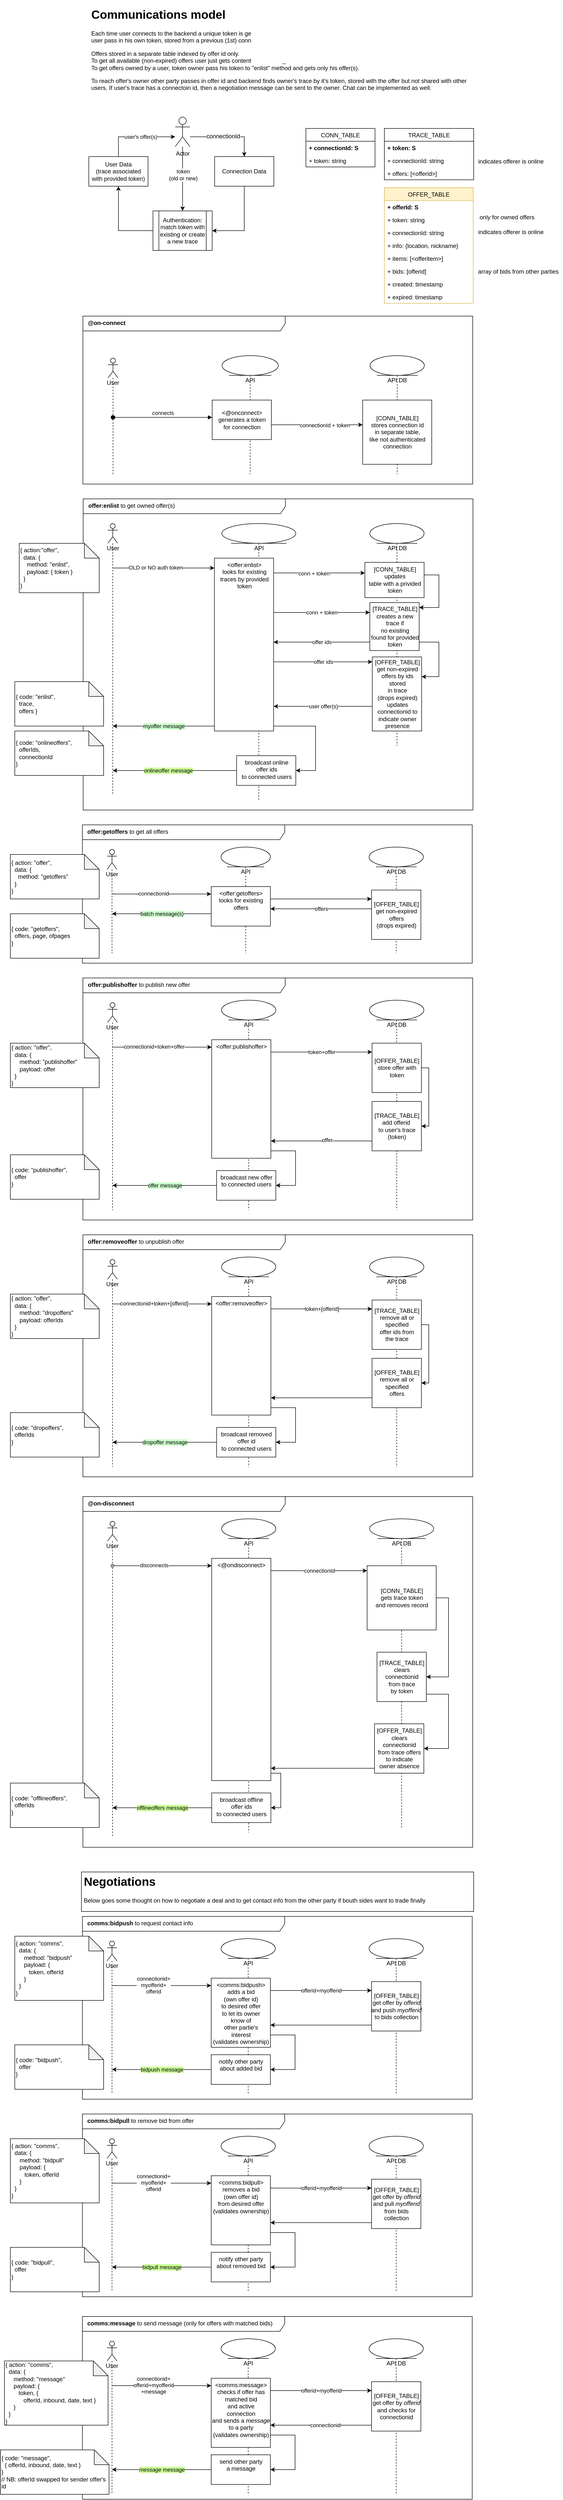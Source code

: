 <mxfile version="14.9.6" type="device"><diagram id="4MPC-70Ac1xWpYq3L0gV" name="Comms"><mxGraphModel dx="1933" dy="892" grid="1" gridSize="10" guides="1" tooltips="1" connect="1" arrows="1" fold="1" page="1" pageScale="1" pageWidth="827" pageHeight="1169" math="0" shadow="0"><root><mxCell id="fXBi3EkeCqByKa08R1XL-0"/><mxCell id="fXBi3EkeCqByKa08R1XL-1" parent="fXBi3EkeCqByKa08R1XL-0"/><mxCell id="qowdmNbrII0ZZ0yE9_Mi-63" value="&lt;div&gt;&lt;b&gt;@on-connect&lt;/b&gt;&lt;span&gt;&amp;nbsp;&lt;/span&gt;&lt;/div&gt;" style="shape=umlFrame;whiteSpace=wrap;html=1;verticalAlign=top;width=410;height=30;align=left;spacingLeft=8;" parent="fXBi3EkeCqByKa08R1XL-1" vertex="1"><mxGeometry x="18" y="640" width="790" height="340" as="geometry"/></mxCell><mxCell id="8upA7-bUKmXSz76la_48-24" value="&lt;div style=&quot;&quot;&gt;&lt;b&gt;offer:enlist&lt;/b&gt;&lt;span&gt; to get owned offer(s)&lt;/span&gt;&lt;/div&gt;" style="shape=umlFrame;whiteSpace=wrap;html=1;verticalAlign=top;width=410;height=30;align=left;spacingLeft=8;" parent="fXBi3EkeCqByKa08R1XL-1" vertex="1"><mxGeometry x="18.5" y="1010" width="790" height="630" as="geometry"/></mxCell><mxCell id="DUZ4BzsDFk3h0vNr3s05-0" value="&lt;h1&gt;Communications model&lt;/h1&gt;&lt;h1&gt;&lt;p style=&quot;font-size: 12px ; font-weight: 400&quot;&gt;Each time user connects to the backend a unique token is generated. User must &quot;enlist&quot; to get back his current connection id and a token. If a user pass in his own token, stored from a previous (1st) connection, the enlist process picks user's existing trace and returns back his offer(s).&lt;/p&gt;&lt;p style=&quot;font-size: 12px ; font-weight: 400&quot;&gt;Offers stored in a separate table indexed by offer id only.&lt;br&gt;To get all available (non-expired) offers user just gets contents of OFFER_TABLE.&lt;br&gt;To get offers owned by a user, token owner pass his token to &quot;enlist&quot; method and gets only his offer(s).&lt;/p&gt;&lt;p style=&quot;font-size: 12px ; font-weight: 400&quot;&gt;To reach offer's owner other party passes in offer id and backend finds owner's trace by it's token, stored with the offer but not shared with other users. If user's trace has a connectoin id, then a negotiation message can be sent to the owner. Chat can be implemented as well.&amp;nbsp;&lt;/p&gt;&lt;/h1&gt;" style="text;html=1;strokeColor=none;fillColor=none;spacing=5;spacingTop=-20;whiteSpace=wrap;overflow=hidden;rounded=0;" parent="fXBi3EkeCqByKa08R1XL-1" vertex="1"><mxGeometry x="30" y="10" width="770" height="180" as="geometry"/></mxCell><mxCell id="DUZ4BzsDFk3h0vNr3s05-8" style="edgeStyle=orthogonalEdgeStyle;rounded=0;orthogonalLoop=1;jettySize=auto;html=1;" parent="fXBi3EkeCqByKa08R1XL-1" source="DUZ4BzsDFk3h0vNr3s05-1" target="DUZ4BzsDFk3h0vNr3s05-3" edge="1"><mxGeometry relative="1" as="geometry"><Array as="points"><mxPoint x="90" y="277"/></Array></mxGeometry></mxCell><mxCell id="8upA7-bUKmXSz76la_48-25" value="user's offer(s)" style="edgeLabel;html=1;align=center;verticalAlign=middle;resizable=0;points=[];" parent="DUZ4BzsDFk3h0vNr3s05-8" vertex="1" connectable="0"><mxGeometry x="0.099" relative="1" as="geometry"><mxPoint as="offset"/></mxGeometry></mxCell><mxCell id="DUZ4BzsDFk3h0vNr3s05-1" value="User Data&lt;br&gt;(trace associated&lt;br&gt;with provided token)" style="rounded=0;whiteSpace=wrap;html=1;" parent="fXBi3EkeCqByKa08R1XL-1" vertex="1"><mxGeometry x="30" y="317" width="120" height="60" as="geometry"/></mxCell><mxCell id="DUZ4BzsDFk3h0vNr3s05-6" style="edgeStyle=orthogonalEdgeStyle;rounded=0;orthogonalLoop=1;jettySize=auto;html=1;" parent="fXBi3EkeCqByKa08R1XL-1" source="DUZ4BzsDFk3h0vNr3s05-2" target="DUZ4BzsDFk3h0vNr3s05-5" edge="1"><mxGeometry relative="1" as="geometry"><Array as="points"><mxPoint x="345" y="467"/></Array></mxGeometry></mxCell><mxCell id="DUZ4BzsDFk3h0vNr3s05-2" value="Connection Data" style="rounded=0;whiteSpace=wrap;html=1;" parent="fXBi3EkeCqByKa08R1XL-1" vertex="1"><mxGeometry x="285" y="317" width="120" height="60" as="geometry"/></mxCell><mxCell id="DUZ4BzsDFk3h0vNr3s05-4" style="edgeStyle=orthogonalEdgeStyle;rounded=0;orthogonalLoop=1;jettySize=auto;html=1;" parent="fXBi3EkeCqByKa08R1XL-1" source="DUZ4BzsDFk3h0vNr3s05-3" target="DUZ4BzsDFk3h0vNr3s05-2" edge="1"><mxGeometry relative="1" as="geometry"><Array as="points"><mxPoint x="345" y="277"/></Array></mxGeometry></mxCell><mxCell id="DUZ4BzsDFk3h0vNr3s05-10" value="&lt;span style=&quot;font-size: 12px ; background-color: rgb(248 , 249 , 250)&quot;&gt;connectionId&lt;/span&gt;" style="edgeLabel;html=1;align=center;verticalAlign=middle;resizable=0;points=[];" parent="DUZ4BzsDFk3h0vNr3s05-4" vertex="1" connectable="0"><mxGeometry x="-0.107" y="1" relative="1" as="geometry"><mxPoint as="offset"/></mxGeometry></mxCell><mxCell id="DUZ4BzsDFk3h0vNr3s05-7" style="edgeStyle=orthogonalEdgeStyle;rounded=0;orthogonalLoop=1;jettySize=auto;html=1;" parent="fXBi3EkeCqByKa08R1XL-1" source="DUZ4BzsDFk3h0vNr3s05-3" target="DUZ4BzsDFk3h0vNr3s05-5" edge="1"><mxGeometry relative="1" as="geometry"/></mxCell><mxCell id="DUZ4BzsDFk3h0vNr3s05-29" value="token&lt;br&gt;(old or new)" style="edgeLabel;html=1;align=center;verticalAlign=middle;resizable=0;points=[];" parent="DUZ4BzsDFk3h0vNr3s05-7" vertex="1" connectable="0"><mxGeometry x="-0.123" y="1" relative="1" as="geometry"><mxPoint as="offset"/></mxGeometry></mxCell><mxCell id="DUZ4BzsDFk3h0vNr3s05-3" value="Actor" style="shape=umlActor;verticalLabelPosition=bottom;verticalAlign=top;html=1;outlineConnect=0;" parent="fXBi3EkeCqByKa08R1XL-1" vertex="1"><mxGeometry x="205" y="237" width="30" height="60" as="geometry"/></mxCell><mxCell id="DUZ4BzsDFk3h0vNr3s05-9" style="edgeStyle=orthogonalEdgeStyle;rounded=0;orthogonalLoop=1;jettySize=auto;html=1;" parent="fXBi3EkeCqByKa08R1XL-1" source="DUZ4BzsDFk3h0vNr3s05-5" target="DUZ4BzsDFk3h0vNr3s05-1" edge="1"><mxGeometry relative="1" as="geometry"/></mxCell><mxCell id="DUZ4BzsDFk3h0vNr3s05-5" value="Authentication:&lt;br&gt;match token with existing or create a new trace" style="shape=process;whiteSpace=wrap;html=1;backgroundOutline=1;" parent="fXBi3EkeCqByKa08R1XL-1" vertex="1"><mxGeometry x="160" y="427" width="120" height="80" as="geometry"/></mxCell><mxCell id="DUZ4BzsDFk3h0vNr3s05-22" style="edgeStyle=orthogonalEdgeStyle;rounded=0;orthogonalLoop=1;jettySize=auto;html=1;" parent="fXBi3EkeCqByKa08R1XL-1" source="DUZ4BzsDFk3h0vNr3s05-13" target="DUZ4BzsDFk3h0vNr3s05-21" edge="1"><mxGeometry relative="1" as="geometry"><Array as="points"><mxPoint x="229.5" y="1150"/><mxPoint x="229.5" y="1150"/></Array><mxPoint x="78.2" y="1232.5" as="sourcePoint"/></mxGeometry></mxCell><mxCell id="DUZ4BzsDFk3h0vNr3s05-23" value="OLD or NO auth token" style="edgeLabel;html=1;align=center;verticalAlign=middle;resizable=0;points=[];" parent="DUZ4BzsDFk3h0vNr3s05-22" vertex="1" connectable="0"><mxGeometry x="-0.165" y="1" relative="1" as="geometry"><mxPoint as="offset"/></mxGeometry></mxCell><mxCell id="DUZ4BzsDFk3h0vNr3s05-13" value="User" style="shape=umlLifeline;participant=umlActor;perimeter=lifelinePerimeter;whiteSpace=wrap;html=1;container=1;collapsible=0;recursiveResize=0;verticalAlign=top;spacingTop=36;outlineConnect=0;" parent="fXBi3EkeCqByKa08R1XL-1" vertex="1"><mxGeometry x="68.5" y="1060" width="20" height="550" as="geometry"/></mxCell><mxCell id="DUZ4BzsDFk3h0vNr3s05-14" value="API" style="shape=umlLifeline;participant=umlEntity;perimeter=lifelinePerimeter;whiteSpace=wrap;html=1;container=1;collapsible=0;recursiveResize=0;verticalAlign=top;spacingTop=36;outlineConnect=0;" parent="fXBi3EkeCqByKa08R1XL-1" vertex="1"><mxGeometry x="299.5" y="1060" width="150" height="560" as="geometry"/></mxCell><mxCell id="qowdmNbrII0ZZ0yE9_Mi-78" style="edgeStyle=orthogonalEdgeStyle;rounded=0;orthogonalLoop=1;jettySize=auto;html=1;startArrow=none;startFill=0;" parent="DUZ4BzsDFk3h0vNr3s05-14" source="DUZ4BzsDFk3h0vNr3s05-21" target="qowdmNbrII0ZZ0yE9_Mi-76" edge="1"><mxGeometry relative="1" as="geometry"><Array as="points"><mxPoint x="190" y="410"/><mxPoint x="190" y="500"/></Array></mxGeometry></mxCell><mxCell id="DUZ4BzsDFk3h0vNr3s05-21" value="&amp;lt;offer:enlist&amp;gt;&lt;br&gt;looks for existing&lt;br&gt;traces by provided&lt;br&gt;token" style="html=1;points=[];perimeter=orthogonalPerimeter;verticalAlign=top;" parent="DUZ4BzsDFk3h0vNr3s05-14" vertex="1"><mxGeometry x="-15" y="70" width="120" height="350" as="geometry"/></mxCell><mxCell id="qowdmNbrII0ZZ0yE9_Mi-76" value="broadcast online&lt;br&gt;offer ids&lt;br&gt;to connected users" style="html=1;points=[];perimeter=orthogonalPerimeter;verticalAlign=top;" parent="DUZ4BzsDFk3h0vNr3s05-14" vertex="1"><mxGeometry x="30" y="470" width="120" height="60" as="geometry"/></mxCell><mxCell id="DUZ4BzsDFk3h0vNr3s05-25" style="edgeStyle=orthogonalEdgeStyle;rounded=0;orthogonalLoop=1;jettySize=auto;html=1;" parent="fXBi3EkeCqByKa08R1XL-1" source="DUZ4BzsDFk3h0vNr3s05-21" target="DUZ4BzsDFk3h0vNr3s05-26" edge="1"><mxGeometry relative="1" as="geometry"><mxPoint x="559.5" y="1250" as="targetPoint"/><Array as="points"><mxPoint x="549.5" y="1160"/><mxPoint x="549.5" y="1160"/></Array></mxGeometry></mxCell><mxCell id="8upA7-bUKmXSz76la_48-17" value="conn + token" style="edgeLabel;html=1;align=center;verticalAlign=middle;resizable=0;points=[];" parent="DUZ4BzsDFk3h0vNr3s05-25" vertex="1" connectable="0"><mxGeometry x="-0.126" y="-1" relative="1" as="geometry"><mxPoint as="offset"/></mxGeometry></mxCell><mxCell id="DUZ4BzsDFk3h0vNr3s05-31" value="myoffer message" style="edgeStyle=orthogonalEdgeStyle;rounded=0;orthogonalLoop=1;jettySize=auto;html=1;labelBackgroundColor=#CCFFCC;" parent="fXBi3EkeCqByKa08R1XL-1" source="DUZ4BzsDFk3h0vNr3s05-21" target="DUZ4BzsDFk3h0vNr3s05-13" edge="1"><mxGeometry relative="1" as="geometry"><Array as="points"><mxPoint x="179.5" y="1470"/><mxPoint x="179.5" y="1470"/></Array><mxPoint x="259.5" y="1485" as="sourcePoint"/><mxPoint x="78.2" y="1485.04" as="targetPoint"/></mxGeometry></mxCell><mxCell id="8upA7-bUKmXSz76la_48-0" value="CONN_TABLE" style="swimlane;fontStyle=0;childLayout=stackLayout;horizontal=1;startSize=26;fillColor=none;horizontalStack=0;resizeParent=1;resizeParentMax=0;resizeLast=0;collapsible=1;marginBottom=0;" parent="fXBi3EkeCqByKa08R1XL-1" vertex="1"><mxGeometry x="470" y="260" width="140" height="78" as="geometry"/></mxCell><mxCell id="8upA7-bUKmXSz76la_48-1" value="+ connectionId: S" style="text;strokeColor=none;fillColor=none;align=left;verticalAlign=top;spacingLeft=4;spacingRight=4;overflow=hidden;rotatable=0;points=[[0,0.5],[1,0.5]];portConstraint=eastwest;fontStyle=1" parent="8upA7-bUKmXSz76la_48-0" vertex="1"><mxGeometry y="26" width="140" height="26" as="geometry"/></mxCell><mxCell id="8upA7-bUKmXSz76la_48-2" value="+ token: string" style="text;strokeColor=none;fillColor=none;align=left;verticalAlign=top;spacingLeft=4;spacingRight=4;overflow=hidden;rotatable=0;points=[[0,0.5],[1,0.5]];portConstraint=eastwest;" parent="8upA7-bUKmXSz76la_48-0" vertex="1"><mxGeometry y="52" width="140" height="26" as="geometry"/></mxCell><mxCell id="8upA7-bUKmXSz76la_48-5" value="TRACE_TABLE" style="swimlane;fontStyle=0;childLayout=stackLayout;horizontal=1;startSize=26;fillColor=none;horizontalStack=0;resizeParent=1;resizeParentMax=0;resizeLast=0;collapsible=1;marginBottom=0;" parent="fXBi3EkeCqByKa08R1XL-1" vertex="1"><mxGeometry x="629" y="260" width="181" height="104" as="geometry"/></mxCell><mxCell id="8upA7-bUKmXSz76la_48-6" value="+ token: S" style="text;strokeColor=none;fillColor=none;align=left;verticalAlign=top;spacingLeft=4;spacingRight=4;overflow=hidden;rotatable=0;points=[[0,0.5],[1,0.5]];portConstraint=eastwest;fontStyle=1" parent="8upA7-bUKmXSz76la_48-5" vertex="1"><mxGeometry y="26" width="181" height="26" as="geometry"/></mxCell><mxCell id="8upA7-bUKmXSz76la_48-7" value="+ connectionId: string" style="text;strokeColor=none;fillColor=none;align=left;verticalAlign=top;spacingLeft=4;spacingRight=4;overflow=hidden;rotatable=0;points=[[0,0.5],[1,0.5]];portConstraint=eastwest;" parent="8upA7-bUKmXSz76la_48-5" vertex="1"><mxGeometry y="52" width="181" height="26" as="geometry"/></mxCell><mxCell id="8upA7-bUKmXSz76la_48-13" value="+ offers: [&lt;offerid&gt;]" style="text;strokeColor=none;fillColor=none;align=left;verticalAlign=top;spacingLeft=4;spacingRight=4;overflow=hidden;rotatable=0;points=[[0,0.5],[1,0.5]];portConstraint=eastwest;fontStyle=0" parent="8upA7-bUKmXSz76la_48-5" vertex="1"><mxGeometry y="78" width="181" height="26" as="geometry"/></mxCell><mxCell id="8upA7-bUKmXSz76la_48-9" value="OFFER_TABLE" style="swimlane;fontStyle=0;childLayout=stackLayout;horizontal=1;startSize=26;fillColor=#fff2cc;horizontalStack=0;resizeParent=1;resizeParentMax=0;resizeLast=0;collapsible=1;marginBottom=0;strokeColor=#d6b656;" parent="fXBi3EkeCqByKa08R1XL-1" vertex="1"><mxGeometry x="629" y="380" width="180" height="234" as="geometry"/></mxCell><mxCell id="8upA7-bUKmXSz76la_48-10" value="+ offerId: S" style="text;strokeColor=none;fillColor=none;align=left;verticalAlign=top;spacingLeft=4;spacingRight=4;overflow=hidden;rotatable=0;points=[[0,0.5],[1,0.5]];portConstraint=eastwest;fontStyle=1" parent="8upA7-bUKmXSz76la_48-9" vertex="1"><mxGeometry y="26" width="180" height="26" as="geometry"/></mxCell><mxCell id="8upA7-bUKmXSz76la_48-11" value="+ token: string" style="text;strokeColor=none;fillColor=none;align=left;verticalAlign=top;spacingLeft=4;spacingRight=4;overflow=hidden;rotatable=0;points=[[0,0.5],[1,0.5]];portConstraint=eastwest;" parent="8upA7-bUKmXSz76la_48-9" vertex="1"><mxGeometry y="52" width="180" height="26" as="geometry"/></mxCell><mxCell id="qowdmNbrII0ZZ0yE9_Mi-68" value="+ connectionId: string" style="text;strokeColor=none;fillColor=none;align=left;verticalAlign=top;spacingLeft=4;spacingRight=4;overflow=hidden;rotatable=0;points=[[0,0.5],[1,0.5]];portConstraint=eastwest;" parent="8upA7-bUKmXSz76la_48-9" vertex="1"><mxGeometry y="78" width="180" height="26" as="geometry"/></mxCell><mxCell id="8upA7-bUKmXSz76la_48-14" value="+ info: {location, nickname}" style="text;strokeColor=none;fillColor=none;align=left;verticalAlign=top;spacingLeft=4;spacingRight=4;overflow=hidden;rotatable=0;points=[[0,0.5],[1,0.5]];portConstraint=eastwest;" parent="8upA7-bUKmXSz76la_48-9" vertex="1"><mxGeometry y="104" width="180" height="26" as="geometry"/></mxCell><mxCell id="8upA7-bUKmXSz76la_48-12" value="+ items: [&lt;offeritem&gt;]" style="text;strokeColor=none;fillColor=none;align=left;verticalAlign=top;spacingLeft=4;spacingRight=4;overflow=hidden;rotatable=0;points=[[0,0.5],[1,0.5]];portConstraint=eastwest;" parent="8upA7-bUKmXSz76la_48-9" vertex="1"><mxGeometry y="130" width="180" height="26" as="geometry"/></mxCell><mxCell id="n1u6C8sD2J4n8uzn6Pmf-16" value="+ bids: [offerid]" style="text;strokeColor=none;fillColor=none;align=left;verticalAlign=top;spacingLeft=4;spacingRight=4;overflow=hidden;rotatable=0;points=[[0,0.5],[1,0.5]];portConstraint=eastwest;" parent="8upA7-bUKmXSz76la_48-9" vertex="1"><mxGeometry y="156" width="180" height="26" as="geometry"/></mxCell><mxCell id="8upA7-bUKmXSz76la_48-15" value="+ created: timestamp" style="text;strokeColor=none;fillColor=none;align=left;verticalAlign=top;spacingLeft=4;spacingRight=4;overflow=hidden;rotatable=0;points=[[0,0.5],[1,0.5]];portConstraint=eastwest;" parent="8upA7-bUKmXSz76la_48-9" vertex="1"><mxGeometry y="182" width="180" height="26" as="geometry"/></mxCell><mxCell id="8upA7-bUKmXSz76la_48-16" value="+ expired: timestamp" style="text;strokeColor=none;fillColor=none;align=left;verticalAlign=top;spacingLeft=4;spacingRight=4;overflow=hidden;rotatable=0;points=[[0,0.5],[1,0.5]];portConstraint=eastwest;" parent="8upA7-bUKmXSz76la_48-9" vertex="1"><mxGeometry y="208" width="180" height="26" as="geometry"/></mxCell><mxCell id="8upA7-bUKmXSz76la_48-18" value="conn + token" style="edgeStyle=orthogonalEdgeStyle;rounded=0;orthogonalLoop=1;jettySize=auto;html=1;" parent="fXBi3EkeCqByKa08R1XL-1" source="DUZ4BzsDFk3h0vNr3s05-21" target="DUZ4BzsDFk3h0vNr3s05-27" edge="1"><mxGeometry relative="1" as="geometry"><Array as="points"><mxPoint x="549.5" y="1240"/><mxPoint x="549.5" y="1240"/></Array></mxGeometry></mxCell><mxCell id="8upA7-bUKmXSz76la_48-21" value="user offer(s)" style="edgeStyle=orthogonalEdgeStyle;rounded=0;orthogonalLoop=1;jettySize=auto;html=1;" parent="fXBi3EkeCqByKa08R1XL-1" source="8upA7-bUKmXSz76la_48-19" target="DUZ4BzsDFk3h0vNr3s05-21" edge="1"><mxGeometry relative="1" as="geometry"><Array as="points"><mxPoint x="539.5" y="1430"/><mxPoint x="539.5" y="1430"/></Array></mxGeometry></mxCell><mxCell id="8upA7-bUKmXSz76la_48-22" value="offer ids" style="edgeStyle=orthogonalEdgeStyle;rounded=0;orthogonalLoop=1;jettySize=auto;html=1;" parent="fXBi3EkeCqByKa08R1XL-1" source="DUZ4BzsDFk3h0vNr3s05-27" target="DUZ4BzsDFk3h0vNr3s05-21" edge="1"><mxGeometry relative="1" as="geometry"><Array as="points"><mxPoint x="559.5" y="1300"/><mxPoint x="559.5" y="1300"/></Array></mxGeometry></mxCell><mxCell id="8upA7-bUKmXSz76la_48-23" value="offer ids" style="edgeStyle=orthogonalEdgeStyle;rounded=0;orthogonalLoop=1;jettySize=auto;html=1;" parent="fXBi3EkeCqByKa08R1XL-1" source="DUZ4BzsDFk3h0vNr3s05-21" target="8upA7-bUKmXSz76la_48-19" edge="1"><mxGeometry relative="1" as="geometry"><Array as="points"><mxPoint x="559.5" y="1340"/><mxPoint x="559.5" y="1340"/></Array></mxGeometry></mxCell><mxCell id="8upA7-bUKmXSz76la_48-27" value="&lt;div&gt;&lt;b&gt;offer:getoffers&lt;/b&gt;&lt;span&gt; to get all offers&lt;/span&gt;&lt;/div&gt;" style="shape=umlFrame;whiteSpace=wrap;html=1;verticalAlign=top;width=410;height=30;align=left;spacingLeft=8;" parent="fXBi3EkeCqByKa08R1XL-1" vertex="1"><mxGeometry x="17" y="1670" width="790" height="280" as="geometry"/></mxCell><mxCell id="8upA7-bUKmXSz76la_48-28" style="edgeStyle=orthogonalEdgeStyle;rounded=0;orthogonalLoop=1;jettySize=auto;html=1;" parent="fXBi3EkeCqByKa08R1XL-1" source="8upA7-bUKmXSz76la_48-30" target="8upA7-bUKmXSz76la_48-33" edge="1"><mxGeometry relative="1" as="geometry"><Array as="points"><mxPoint x="208" y="1810"/><mxPoint x="208" y="1810"/></Array></mxGeometry></mxCell><mxCell id="8upA7-bUKmXSz76la_48-29" value="connectionid" style="edgeLabel;html=1;align=center;verticalAlign=middle;resizable=0;points=[];" parent="8upA7-bUKmXSz76la_48-28" vertex="1" connectable="0"><mxGeometry x="-0.165" y="1" relative="1" as="geometry"><mxPoint as="offset"/></mxGeometry></mxCell><mxCell id="8upA7-bUKmXSz76la_48-30" value="User" style="shape=umlLifeline;participant=umlActor;perimeter=lifelinePerimeter;whiteSpace=wrap;html=1;container=1;collapsible=0;recursiveResize=0;verticalAlign=top;spacingTop=36;outlineConnect=0;" parent="fXBi3EkeCqByKa08R1XL-1" vertex="1"><mxGeometry x="67" y="1720" width="20" height="210" as="geometry"/></mxCell><mxCell id="8upA7-bUKmXSz76la_48-31" value="API" style="shape=umlLifeline;participant=umlEntity;perimeter=lifelinePerimeter;whiteSpace=wrap;html=1;container=1;collapsible=0;recursiveResize=0;verticalAlign=top;spacingTop=36;outlineConnect=0;" parent="fXBi3EkeCqByKa08R1XL-1" vertex="1"><mxGeometry x="298" y="1715" width="100" height="215" as="geometry"/></mxCell><mxCell id="8upA7-bUKmXSz76la_48-33" value="&amp;lt;offer:getoffers&amp;gt;&lt;br&gt;looks for existing&lt;br&gt;offers" style="html=1;points=[];perimeter=orthogonalPerimeter;verticalAlign=top;" parent="8upA7-bUKmXSz76la_48-31" vertex="1"><mxGeometry x="-20" y="80" width="120" height="80" as="geometry"/></mxCell><mxCell id="8upA7-bUKmXSz76la_48-35" value="API DB" style="shape=umlLifeline;participant=umlEntity;perimeter=lifelinePerimeter;whiteSpace=wrap;html=1;container=1;collapsible=0;recursiveResize=0;verticalAlign=top;spacingTop=36;outlineConnect=0;" parent="fXBi3EkeCqByKa08R1XL-1" vertex="1"><mxGeometry x="598" y="1715" width="110" height="215" as="geometry"/></mxCell><mxCell id="8upA7-bUKmXSz76la_48-44" value="batch message(s)" style="edgeStyle=orthogonalEdgeStyle;rounded=0;orthogonalLoop=1;jettySize=auto;html=1;labelBackgroundColor=#CCFFCC;" parent="fXBi3EkeCqByKa08R1XL-1" source="8upA7-bUKmXSz76la_48-33" target="8upA7-bUKmXSz76la_48-30" edge="1"><mxGeometry relative="1" as="geometry"><Array as="points"><mxPoint x="188" y="1850"/><mxPoint x="188" y="1850"/></Array></mxGeometry></mxCell><mxCell id="8upA7-bUKmXSz76la_48-46" value="offers" style="edgeStyle=orthogonalEdgeStyle;rounded=0;orthogonalLoop=1;jettySize=auto;html=1;" parent="fXBi3EkeCqByKa08R1XL-1" source="8upA7-bUKmXSz76la_48-47" target="8upA7-bUKmXSz76la_48-33" edge="1"><mxGeometry relative="1" as="geometry"><Array as="points"><mxPoint x="538" y="1840"/><mxPoint x="538" y="1840"/></Array></mxGeometry></mxCell><mxCell id="8upA7-bUKmXSz76la_48-47" value="[OFFER_TABLE]&lt;br&gt;get non-expired&lt;br&gt;offers&lt;br&gt;(drops expired)" style="html=1;points=[];perimeter=orthogonalPerimeter;" parent="fXBi3EkeCqByKa08R1XL-1" vertex="1"><mxGeometry x="603" y="1802" width="100" height="100" as="geometry"/></mxCell><mxCell id="8upA7-bUKmXSz76la_48-50" value="" style="edgeStyle=orthogonalEdgeStyle;rounded=0;orthogonalLoop=1;jettySize=auto;html=1;" parent="fXBi3EkeCqByKa08R1XL-1" source="8upA7-bUKmXSz76la_48-33" target="8upA7-bUKmXSz76la_48-47" edge="1"><mxGeometry relative="1" as="geometry"><Array as="points"><mxPoint x="528" y="1820"/><mxPoint x="528" y="1820"/></Array></mxGeometry></mxCell><mxCell id="qowdmNbrII0ZZ0yE9_Mi-0" value="&lt;div&gt;&lt;b&gt;offer:publishoffer&lt;/b&gt;&lt;span&gt;&amp;nbsp;to publish new offer&lt;/span&gt;&lt;/div&gt;" style="shape=umlFrame;whiteSpace=wrap;html=1;verticalAlign=top;width=410;height=30;align=left;spacingLeft=8;" parent="fXBi3EkeCqByKa08R1XL-1" vertex="1"><mxGeometry x="18" y="1980" width="790" height="490" as="geometry"/></mxCell><mxCell id="qowdmNbrII0ZZ0yE9_Mi-1" style="edgeStyle=orthogonalEdgeStyle;rounded=0;orthogonalLoop=1;jettySize=auto;html=1;" parent="fXBi3EkeCqByKa08R1XL-1" source="qowdmNbrII0ZZ0yE9_Mi-3" target="qowdmNbrII0ZZ0yE9_Mi-5" edge="1"><mxGeometry relative="1" as="geometry"><Array as="points"><mxPoint x="209" y="2120"/><mxPoint x="209" y="2120"/></Array></mxGeometry></mxCell><mxCell id="qowdmNbrII0ZZ0yE9_Mi-2" value="connectionid+token+offer" style="edgeLabel;html=1;align=center;verticalAlign=middle;resizable=0;points=[];" parent="qowdmNbrII0ZZ0yE9_Mi-1" vertex="1" connectable="0"><mxGeometry x="-0.165" y="1" relative="1" as="geometry"><mxPoint as="offset"/></mxGeometry></mxCell><mxCell id="qowdmNbrII0ZZ0yE9_Mi-3" value="User" style="shape=umlLifeline;participant=umlActor;perimeter=lifelinePerimeter;whiteSpace=wrap;html=1;container=1;collapsible=0;recursiveResize=0;verticalAlign=top;spacingTop=36;outlineConnect=0;" parent="fXBi3EkeCqByKa08R1XL-1" vertex="1"><mxGeometry x="68" y="2030" width="20" height="420" as="geometry"/></mxCell><mxCell id="qowdmNbrII0ZZ0yE9_Mi-4" value="API" style="shape=umlLifeline;participant=umlEntity;perimeter=lifelinePerimeter;whiteSpace=wrap;html=1;container=1;collapsible=0;recursiveResize=0;verticalAlign=top;spacingTop=36;outlineConnect=0;" parent="fXBi3EkeCqByKa08R1XL-1" vertex="1"><mxGeometry x="299" y="2025" width="110" height="425" as="geometry"/></mxCell><mxCell id="qowdmNbrII0ZZ0yE9_Mi-16" style="edgeStyle=orthogonalEdgeStyle;rounded=0;orthogonalLoop=1;jettySize=auto;html=1;" parent="qowdmNbrII0ZZ0yE9_Mi-4" source="qowdmNbrII0ZZ0yE9_Mi-5" target="qowdmNbrII0ZZ0yE9_Mi-15" edge="1"><mxGeometry relative="1" as="geometry"><Array as="points"><mxPoint x="150" y="305"/><mxPoint x="150" y="375"/></Array></mxGeometry></mxCell><mxCell id="qowdmNbrII0ZZ0yE9_Mi-5" value="&amp;lt;offer:publishoffer&amp;gt;&lt;br&gt;" style="html=1;points=[];perimeter=orthogonalPerimeter;verticalAlign=top;" parent="qowdmNbrII0ZZ0yE9_Mi-4" vertex="1"><mxGeometry x="-20" y="80" width="120" height="240" as="geometry"/></mxCell><mxCell id="qowdmNbrII0ZZ0yE9_Mi-15" value="broadcast new offer&lt;br&gt;to connected users" style="html=1;points=[];perimeter=orthogonalPerimeter;verticalAlign=top;" parent="qowdmNbrII0ZZ0yE9_Mi-4" vertex="1"><mxGeometry x="-10" y="345" width="120" height="60" as="geometry"/></mxCell><mxCell id="qowdmNbrII0ZZ0yE9_Mi-6" value="API DB" style="shape=umlLifeline;participant=umlEntity;perimeter=lifelinePerimeter;whiteSpace=wrap;html=1;container=1;collapsible=0;recursiveResize=0;verticalAlign=top;spacingTop=36;outlineConnect=0;" parent="fXBi3EkeCqByKa08R1XL-1" vertex="1"><mxGeometry x="599" y="2025" width="110" height="425" as="geometry"/></mxCell><mxCell id="qowdmNbrII0ZZ0yE9_Mi-11" value="[TRACE_TABLE]&lt;br&gt;add offerid&amp;nbsp;&lt;br&gt;to user's trace&lt;br&gt;(token)" style="html=1;points=[];perimeter=orthogonalPerimeter;" parent="qowdmNbrII0ZZ0yE9_Mi-6" vertex="1"><mxGeometry x="5" y="205" width="100" height="100" as="geometry"/></mxCell><mxCell id="qowdmNbrII0ZZ0yE9_Mi-12" style="edgeStyle=orthogonalEdgeStyle;rounded=0;orthogonalLoop=1;jettySize=auto;html=1;" parent="fXBi3EkeCqByKa08R1XL-1" source="qowdmNbrII0ZZ0yE9_Mi-9" target="qowdmNbrII0ZZ0yE9_Mi-11" edge="1"><mxGeometry relative="1" as="geometry"><Array as="points"><mxPoint x="719" y="2162"/><mxPoint x="719" y="2280"/></Array></mxGeometry></mxCell><mxCell id="qowdmNbrII0ZZ0yE9_Mi-9" value="[OFFER_TABLE]&lt;br&gt;store offer with&lt;br&gt;token" style="html=1;points=[];perimeter=orthogonalPerimeter;" parent="fXBi3EkeCqByKa08R1XL-1" vertex="1"><mxGeometry x="604" y="2112" width="100" height="100" as="geometry"/></mxCell><mxCell id="qowdmNbrII0ZZ0yE9_Mi-10" value="token+offer" style="edgeStyle=orthogonalEdgeStyle;rounded=0;orthogonalLoop=1;jettySize=auto;html=1;" parent="fXBi3EkeCqByKa08R1XL-1" source="qowdmNbrII0ZZ0yE9_Mi-5" target="qowdmNbrII0ZZ0yE9_Mi-9" edge="1"><mxGeometry relative="1" as="geometry"><Array as="points"><mxPoint x="529" y="2130"/><mxPoint x="529" y="2130"/></Array></mxGeometry></mxCell><mxCell id="qowdmNbrII0ZZ0yE9_Mi-13" style="edgeStyle=orthogonalEdgeStyle;rounded=0;orthogonalLoop=1;jettySize=auto;html=1;" parent="fXBi3EkeCqByKa08R1XL-1" source="qowdmNbrII0ZZ0yE9_Mi-11" target="qowdmNbrII0ZZ0yE9_Mi-5" edge="1"><mxGeometry relative="1" as="geometry"><Array as="points"><mxPoint x="559" y="2310"/><mxPoint x="559" y="2310"/></Array></mxGeometry></mxCell><mxCell id="qowdmNbrII0ZZ0yE9_Mi-14" value="offer" style="edgeLabel;html=1;align=center;verticalAlign=middle;resizable=0;points=[];" parent="qowdmNbrII0ZZ0yE9_Mi-13" vertex="1" connectable="0"><mxGeometry x="-0.112" y="-2" relative="1" as="geometry"><mxPoint as="offset"/></mxGeometry></mxCell><mxCell id="qowdmNbrII0ZZ0yE9_Mi-17" value="offer message" style="edgeStyle=orthogonalEdgeStyle;rounded=0;orthogonalLoop=1;jettySize=auto;html=1;labelBackgroundColor=#CCFFCC;" parent="fXBi3EkeCqByKa08R1XL-1" source="qowdmNbrII0ZZ0yE9_Mi-15" target="qowdmNbrII0ZZ0yE9_Mi-3" edge="1"><mxGeometry relative="1" as="geometry"><Array as="points"><mxPoint x="129" y="2400"/><mxPoint x="129" y="2400"/></Array></mxGeometry></mxCell><mxCell id="qowdmNbrII0ZZ0yE9_Mi-18" value="&lt;div&gt;&lt;b&gt;offer:&lt;/b&gt;&lt;span&gt;&lt;b&gt;removeoffer&lt;/b&gt;&amp;nbsp;to unpublish offer&lt;/span&gt;&lt;/div&gt;" style="shape=umlFrame;whiteSpace=wrap;html=1;verticalAlign=top;width=410;height=30;align=left;spacingLeft=8;" parent="fXBi3EkeCqByKa08R1XL-1" vertex="1"><mxGeometry x="18" y="2500" width="790" height="490" as="geometry"/></mxCell><mxCell id="qowdmNbrII0ZZ0yE9_Mi-19" style="edgeStyle=orthogonalEdgeStyle;rounded=0;orthogonalLoop=1;jettySize=auto;html=1;" parent="fXBi3EkeCqByKa08R1XL-1" source="qowdmNbrII0ZZ0yE9_Mi-21" target="qowdmNbrII0ZZ0yE9_Mi-24" edge="1"><mxGeometry relative="1" as="geometry"><Array as="points"><mxPoint x="209" y="2640"/><mxPoint x="209" y="2640"/></Array></mxGeometry></mxCell><mxCell id="qowdmNbrII0ZZ0yE9_Mi-20" value="connectionid+token+[offerid]" style="edgeLabel;html=1;align=center;verticalAlign=middle;resizable=0;points=[];" parent="qowdmNbrII0ZZ0yE9_Mi-19" vertex="1" connectable="0"><mxGeometry x="-0.165" y="1" relative="1" as="geometry"><mxPoint as="offset"/></mxGeometry></mxCell><mxCell id="qowdmNbrII0ZZ0yE9_Mi-21" value="User" style="shape=umlLifeline;participant=umlActor;perimeter=lifelinePerimeter;whiteSpace=wrap;html=1;container=1;collapsible=0;recursiveResize=0;verticalAlign=top;spacingTop=36;outlineConnect=0;" parent="fXBi3EkeCqByKa08R1XL-1" vertex="1"><mxGeometry x="68" y="2550" width="20" height="420" as="geometry"/></mxCell><mxCell id="qowdmNbrII0ZZ0yE9_Mi-22" value="API" style="shape=umlLifeline;participant=umlEntity;perimeter=lifelinePerimeter;whiteSpace=wrap;html=1;container=1;collapsible=0;recursiveResize=0;verticalAlign=top;spacingTop=36;outlineConnect=0;" parent="fXBi3EkeCqByKa08R1XL-1" vertex="1"><mxGeometry x="299" y="2545" width="110" height="425" as="geometry"/></mxCell><mxCell id="qowdmNbrII0ZZ0yE9_Mi-23" style="edgeStyle=orthogonalEdgeStyle;rounded=0;orthogonalLoop=1;jettySize=auto;html=1;" parent="qowdmNbrII0ZZ0yE9_Mi-22" source="qowdmNbrII0ZZ0yE9_Mi-24" target="qowdmNbrII0ZZ0yE9_Mi-25" edge="1"><mxGeometry relative="1" as="geometry"><Array as="points"><mxPoint x="150" y="305"/><mxPoint x="150" y="375"/></Array></mxGeometry></mxCell><mxCell id="qowdmNbrII0ZZ0yE9_Mi-24" value="&amp;lt;offer:removeoffer&amp;gt;" style="html=1;points=[];perimeter=orthogonalPerimeter;verticalAlign=top;" parent="qowdmNbrII0ZZ0yE9_Mi-22" vertex="1"><mxGeometry x="-20" y="80" width="120" height="240" as="geometry"/></mxCell><mxCell id="qowdmNbrII0ZZ0yE9_Mi-25" value="broadcast removed&lt;br&gt;offer id&lt;br&gt;to connected users" style="html=1;points=[];perimeter=orthogonalPerimeter;verticalAlign=top;" parent="qowdmNbrII0ZZ0yE9_Mi-22" vertex="1"><mxGeometry x="-10" y="345" width="120" height="60" as="geometry"/></mxCell><mxCell id="qowdmNbrII0ZZ0yE9_Mi-26" value="API DB" style="shape=umlLifeline;participant=umlEntity;perimeter=lifelinePerimeter;whiteSpace=wrap;html=1;container=1;collapsible=0;recursiveResize=0;verticalAlign=top;spacingTop=36;outlineConnect=0;" parent="fXBi3EkeCqByKa08R1XL-1" vertex="1"><mxGeometry x="599" y="2545" width="110" height="425" as="geometry"/></mxCell><mxCell id="qowdmNbrII0ZZ0yE9_Mi-27" value="[OFFER_TABLE]&lt;br&gt;remove all or&lt;br&gt;specified&lt;br&gt;offers" style="html=1;points=[];perimeter=orthogonalPerimeter;" parent="qowdmNbrII0ZZ0yE9_Mi-26" vertex="1"><mxGeometry x="5" y="205" width="100" height="100" as="geometry"/></mxCell><mxCell id="qowdmNbrII0ZZ0yE9_Mi-29" style="edgeStyle=orthogonalEdgeStyle;rounded=0;orthogonalLoop=1;jettySize=auto;html=1;" parent="fXBi3EkeCqByKa08R1XL-1" source="qowdmNbrII0ZZ0yE9_Mi-30" target="qowdmNbrII0ZZ0yE9_Mi-27" edge="1"><mxGeometry relative="1" as="geometry"><Array as="points"><mxPoint x="719" y="2682"/><mxPoint x="719" y="2800"/></Array></mxGeometry></mxCell><mxCell id="qowdmNbrII0ZZ0yE9_Mi-30" value="[TRACE_TABLE]&lt;br&gt;remove all or&lt;br&gt;specified&lt;br&gt;offer ids from&lt;br&gt;the trace" style="html=1;points=[];perimeter=orthogonalPerimeter;" parent="fXBi3EkeCqByKa08R1XL-1" vertex="1"><mxGeometry x="604" y="2632" width="100" height="100" as="geometry"/></mxCell><mxCell id="qowdmNbrII0ZZ0yE9_Mi-31" value="token+[offerid]" style="edgeStyle=orthogonalEdgeStyle;rounded=0;orthogonalLoop=1;jettySize=auto;html=1;" parent="fXBi3EkeCqByKa08R1XL-1" source="qowdmNbrII0ZZ0yE9_Mi-24" target="qowdmNbrII0ZZ0yE9_Mi-30" edge="1"><mxGeometry relative="1" as="geometry"><Array as="points"><mxPoint x="529" y="2650"/><mxPoint x="529" y="2650"/></Array></mxGeometry></mxCell><mxCell id="qowdmNbrII0ZZ0yE9_Mi-32" style="edgeStyle=orthogonalEdgeStyle;rounded=0;orthogonalLoop=1;jettySize=auto;html=1;" parent="fXBi3EkeCqByKa08R1XL-1" source="qowdmNbrII0ZZ0yE9_Mi-27" target="qowdmNbrII0ZZ0yE9_Mi-24" edge="1"><mxGeometry relative="1" as="geometry"><Array as="points"><mxPoint x="559" y="2830"/><mxPoint x="559" y="2830"/></Array></mxGeometry></mxCell><mxCell id="qowdmNbrII0ZZ0yE9_Mi-34" value="dropoffer message" style="edgeStyle=orthogonalEdgeStyle;rounded=0;orthogonalLoop=1;jettySize=auto;html=1;labelBackgroundColor=#CCFFCC;" parent="fXBi3EkeCqByKa08R1XL-1" source="qowdmNbrII0ZZ0yE9_Mi-25" target="qowdmNbrII0ZZ0yE9_Mi-21" edge="1"><mxGeometry relative="1" as="geometry"><Array as="points"><mxPoint x="129" y="2920"/><mxPoint x="129" y="2920"/></Array></mxGeometry></mxCell><mxCell id="qowdmNbrII0ZZ0yE9_Mi-35" value="&lt;div&gt;&lt;b&gt;@on-disconnect&lt;/b&gt;&lt;/div&gt;" style="shape=umlFrame;whiteSpace=wrap;html=1;verticalAlign=top;width=410;height=30;align=left;spacingLeft=8;" parent="fXBi3EkeCqByKa08R1XL-1" vertex="1"><mxGeometry x="18" y="3030" width="790" height="710" as="geometry"/></mxCell><mxCell id="qowdmNbrII0ZZ0yE9_Mi-36" style="edgeStyle=orthogonalEdgeStyle;rounded=0;orthogonalLoop=1;jettySize=auto;html=1;startArrow=oval;startFill=0;" parent="fXBi3EkeCqByKa08R1XL-1" source="qowdmNbrII0ZZ0yE9_Mi-38" target="qowdmNbrII0ZZ0yE9_Mi-41" edge="1"><mxGeometry relative="1" as="geometry"><Array as="points"><mxPoint x="209" y="3170"/><mxPoint x="209" y="3170"/></Array></mxGeometry></mxCell><mxCell id="qowdmNbrII0ZZ0yE9_Mi-37" value="disconnects" style="edgeLabel;html=1;align=center;verticalAlign=middle;resizable=0;points=[];" parent="qowdmNbrII0ZZ0yE9_Mi-36" vertex="1" connectable="0"><mxGeometry x="-0.165" y="1" relative="1" as="geometry"><mxPoint as="offset"/></mxGeometry></mxCell><mxCell id="qowdmNbrII0ZZ0yE9_Mi-38" value="User" style="shape=umlLifeline;participant=umlActor;perimeter=lifelinePerimeter;whiteSpace=wrap;html=1;container=1;collapsible=0;recursiveResize=0;verticalAlign=top;spacingTop=36;outlineConnect=0;" parent="fXBi3EkeCqByKa08R1XL-1" vertex="1"><mxGeometry x="68" y="3080" width="20" height="640" as="geometry"/></mxCell><mxCell id="qowdmNbrII0ZZ0yE9_Mi-39" value="API" style="shape=umlLifeline;participant=umlEntity;perimeter=lifelinePerimeter;whiteSpace=wrap;html=1;container=1;collapsible=0;recursiveResize=0;verticalAlign=top;spacingTop=36;outlineConnect=0;" parent="fXBi3EkeCqByKa08R1XL-1" vertex="1"><mxGeometry x="299" y="3075" width="110" height="635" as="geometry"/></mxCell><mxCell id="qowdmNbrII0ZZ0yE9_Mi-73" style="edgeStyle=orthogonalEdgeStyle;rounded=0;orthogonalLoop=1;jettySize=auto;html=1;startArrow=none;startFill=0;" parent="qowdmNbrII0ZZ0yE9_Mi-39" source="qowdmNbrII0ZZ0yE9_Mi-41" target="qowdmNbrII0ZZ0yE9_Mi-72" edge="1"><mxGeometry relative="1" as="geometry"><Array as="points"><mxPoint x="120" y="515"/><mxPoint x="120" y="585"/></Array></mxGeometry></mxCell><mxCell id="qowdmNbrII0ZZ0yE9_Mi-41" value="&amp;lt;@ondisconnect&amp;gt;" style="html=1;points=[];perimeter=orthogonalPerimeter;verticalAlign=top;" parent="qowdmNbrII0ZZ0yE9_Mi-39" vertex="1"><mxGeometry x="-20" y="80" width="120" height="450" as="geometry"/></mxCell><mxCell id="qowdmNbrII0ZZ0yE9_Mi-72" value="broadcast offline&lt;br&gt;offer ids&lt;br&gt;to connected users" style="html=1;points=[];perimeter=orthogonalPerimeter;verticalAlign=top;" parent="qowdmNbrII0ZZ0yE9_Mi-39" vertex="1"><mxGeometry x="-20" y="555" width="120" height="60" as="geometry"/></mxCell><mxCell id="qowdmNbrII0ZZ0yE9_Mi-43" value="API DB" style="shape=umlLifeline;participant=umlEntity;perimeter=lifelinePerimeter;whiteSpace=wrap;html=1;container=1;collapsible=0;recursiveResize=0;verticalAlign=top;spacingTop=36;outlineConnect=0;" parent="fXBi3EkeCqByKa08R1XL-1" vertex="1"><mxGeometry x="599" y="3075" width="130" height="625" as="geometry"/></mxCell><mxCell id="qowdmNbrII0ZZ0yE9_Mi-64" value="[CONN_TABLE]&lt;br&gt;gets trace token&lt;br&gt;and removes record" style="html=1;points=[];perimeter=orthogonalPerimeter;" parent="qowdmNbrII0ZZ0yE9_Mi-43" vertex="1"><mxGeometry x="-5" y="95" width="140" height="130" as="geometry"/></mxCell><mxCell id="qowdmNbrII0ZZ0yE9_Mi-69" value="[OFFER_TABLE]&lt;br&gt;clears&lt;br&gt;connectionid&lt;br&gt;from trace offers&lt;br&gt;to indicate&lt;br&gt;owner absence" style="html=1;points=[];perimeter=orthogonalPerimeter;" parent="qowdmNbrII0ZZ0yE9_Mi-43" vertex="1"><mxGeometry x="10" y="415" width="100" height="100" as="geometry"/></mxCell><mxCell id="qowdmNbrII0ZZ0yE9_Mi-70" style="edgeStyle=orthogonalEdgeStyle;rounded=0;orthogonalLoop=1;jettySize=auto;html=1;startArrow=none;startFill=0;" parent="fXBi3EkeCqByKa08R1XL-1" source="qowdmNbrII0ZZ0yE9_Mi-46" target="qowdmNbrII0ZZ0yE9_Mi-69" edge="1"><mxGeometry relative="1" as="geometry"><Array as="points"><mxPoint x="759" y="3430"/><mxPoint x="759" y="3540"/></Array></mxGeometry></mxCell><mxCell id="qowdmNbrII0ZZ0yE9_Mi-46" value="[TRACE_TABLE]&lt;br&gt;clears&lt;br&gt;connectionid&lt;br&gt;from trace&lt;br&gt;by token" style="html=1;points=[];perimeter=orthogonalPerimeter;" parent="fXBi3EkeCqByKa08R1XL-1" vertex="1"><mxGeometry x="614" y="3345" width="100" height="100" as="geometry"/></mxCell><mxCell id="qowdmNbrII0ZZ0yE9_Mi-50" value="User" style="shape=umlLifeline;participant=umlActor;perimeter=lifelinePerimeter;whiteSpace=wrap;html=1;container=1;collapsible=0;recursiveResize=0;verticalAlign=top;spacingTop=36;outlineConnect=0;" parent="fXBi3EkeCqByKa08R1XL-1" vertex="1"><mxGeometry x="69" y="725" width="20" height="235" as="geometry"/></mxCell><mxCell id="qowdmNbrII0ZZ0yE9_Mi-51" value="API" style="shape=umlLifeline;participant=umlEntity;perimeter=lifelinePerimeter;whiteSpace=wrap;html=1;container=1;collapsible=0;recursiveResize=0;verticalAlign=top;spacingTop=36;outlineConnect=0;" parent="fXBi3EkeCqByKa08R1XL-1" vertex="1"><mxGeometry x="300" y="720" width="114" height="240" as="geometry"/></mxCell><mxCell id="qowdmNbrII0ZZ0yE9_Mi-52" value="&amp;lt;@onconnect&amp;gt;&lt;br&gt;generates a token&lt;br&gt;for connection" style="html=1;points=[];perimeter=orthogonalPerimeter;" parent="qowdmNbrII0ZZ0yE9_Mi-51" vertex="1"><mxGeometry x="-20" y="90" width="120" height="80" as="geometry"/></mxCell><mxCell id="qowdmNbrII0ZZ0yE9_Mi-54" value="connects" style="html=1;verticalAlign=bottom;startArrow=oval;endArrow=block;startSize=8;" parent="fXBi3EkeCqByKa08R1XL-1" source="qowdmNbrII0ZZ0yE9_Mi-50" target="qowdmNbrII0ZZ0yE9_Mi-52" edge="1"><mxGeometry relative="1" as="geometry"><mxPoint x="159" y="815" as="sourcePoint"/><Array as="points"><mxPoint x="180" y="845"/></Array></mxGeometry></mxCell><mxCell id="qowdmNbrII0ZZ0yE9_Mi-55" value="API DB" style="shape=umlLifeline;participant=umlEntity;perimeter=lifelinePerimeter;whiteSpace=wrap;html=1;container=1;collapsible=0;recursiveResize=0;verticalAlign=top;spacingTop=36;outlineConnect=0;" parent="fXBi3EkeCqByKa08R1XL-1" vertex="1"><mxGeometry x="600" y="720" width="110" height="240" as="geometry"/></mxCell><mxCell id="qowdmNbrII0ZZ0yE9_Mi-56" value="[CONN_TABLE]&lt;br&gt;stores connection id&lt;br&gt;in separate table,&lt;br&gt;like not authenticated&lt;br&gt;connection" style="html=1;points=[];perimeter=orthogonalPerimeter;" parent="qowdmNbrII0ZZ0yE9_Mi-55" vertex="1"><mxGeometry x="-15" y="90" width="140" height="130" as="geometry"/></mxCell><mxCell id="qowdmNbrII0ZZ0yE9_Mi-60" style="edgeStyle=orthogonalEdgeStyle;rounded=0;orthogonalLoop=1;jettySize=auto;html=1;" parent="fXBi3EkeCqByKa08R1XL-1" source="qowdmNbrII0ZZ0yE9_Mi-52" target="qowdmNbrII0ZZ0yE9_Mi-56" edge="1"><mxGeometry relative="1" as="geometry"><Array as="points"><mxPoint x="490" y="860"/><mxPoint x="490" y="860"/></Array></mxGeometry></mxCell><mxCell id="qowdmNbrII0ZZ0yE9_Mi-61" value="connectionId + token" style="edgeLabel;html=1;align=center;verticalAlign=middle;resizable=0;points=[];" parent="qowdmNbrII0ZZ0yE9_Mi-60" vertex="1" connectable="0"><mxGeometry x="0.168" y="-1" relative="1" as="geometry"><mxPoint as="offset"/></mxGeometry></mxCell><mxCell id="qowdmNbrII0ZZ0yE9_Mi-62" value="" style="group" parent="fXBi3EkeCqByKa08R1XL-1" vertex="1" connectable="0"><mxGeometry x="599.5" y="1060" width="110" height="450" as="geometry"/></mxCell><mxCell id="DUZ4BzsDFk3h0vNr3s05-17" value="API DB" style="shape=umlLifeline;participant=umlEntity;perimeter=lifelinePerimeter;whiteSpace=wrap;html=1;container=1;collapsible=0;recursiveResize=0;verticalAlign=top;spacingTop=36;outlineConnect=0;" parent="qowdmNbrII0ZZ0yE9_Mi-62" vertex="1"><mxGeometry width="110" height="450" as="geometry"/></mxCell><mxCell id="DUZ4BzsDFk3h0vNr3s05-26" value="[CONN_TABLE]&lt;br&gt;updates&lt;br&gt;table with a privided&lt;br&gt;token" style="html=1;points=[];perimeter=orthogonalPerimeter;" parent="DUZ4BzsDFk3h0vNr3s05-17" vertex="1"><mxGeometry x="-10" y="78.57" width="120" height="71.43" as="geometry"/></mxCell><mxCell id="DUZ4BzsDFk3h0vNr3s05-27" value="[TRACE_TABLE]&lt;br&gt;creates a new&lt;br&gt;trace if&lt;br&gt;no existing&lt;br&gt;found for provided&lt;br&gt;token" style="html=1;points=[];perimeter=orthogonalPerimeter;" parent="DUZ4BzsDFk3h0vNr3s05-17" vertex="1"><mxGeometry y="160" width="100" height="97.14" as="geometry"/></mxCell><mxCell id="DUZ4BzsDFk3h0vNr3s05-28" style="edgeStyle=orthogonalEdgeStyle;rounded=0;orthogonalLoop=1;jettySize=auto;html=1;" parent="DUZ4BzsDFk3h0vNr3s05-17" source="DUZ4BzsDFk3h0vNr3s05-26" target="DUZ4BzsDFk3h0vNr3s05-27" edge="1"><mxGeometry relative="1" as="geometry"><Array as="points"><mxPoint x="140" y="104"/><mxPoint x="140" y="170"/></Array></mxGeometry></mxCell><mxCell id="8upA7-bUKmXSz76la_48-19" value="[OFFER_TABLE]&lt;br&gt;get non-expired&lt;br&gt;offers by ids&lt;br&gt;stored&lt;br&gt;in trace&lt;br&gt;(drops expired)&lt;br&gt;updates&lt;br&gt;connectionid to&lt;br&gt;indicate owner&lt;br&gt;presence" style="html=1;points=[];perimeter=orthogonalPerimeter;" parent="qowdmNbrII0ZZ0yE9_Mi-62" vertex="1"><mxGeometry x="5" y="270" width="100" height="150" as="geometry"/></mxCell><mxCell id="8upA7-bUKmXSz76la_48-20" style="edgeStyle=orthogonalEdgeStyle;rounded=0;orthogonalLoop=1;jettySize=auto;html=1;" parent="qowdmNbrII0ZZ0yE9_Mi-62" source="DUZ4BzsDFk3h0vNr3s05-27" target="8upA7-bUKmXSz76la_48-19" edge="1"><mxGeometry relative="1" as="geometry"><Array as="points"><mxPoint x="140" y="240"/><mxPoint x="140" y="310"/></Array></mxGeometry></mxCell><mxCell id="qowdmNbrII0ZZ0yE9_Mi-65" value="connectionId" style="edgeStyle=orthogonalEdgeStyle;rounded=0;orthogonalLoop=1;jettySize=auto;html=1;startArrow=none;startFill=0;" parent="fXBi3EkeCqByKa08R1XL-1" source="qowdmNbrII0ZZ0yE9_Mi-41" target="qowdmNbrII0ZZ0yE9_Mi-64" edge="1"><mxGeometry relative="1" as="geometry"><Array as="points"><mxPoint x="539" y="3180"/><mxPoint x="539" y="3180"/></Array></mxGeometry></mxCell><mxCell id="qowdmNbrII0ZZ0yE9_Mi-66" style="edgeStyle=orthogonalEdgeStyle;rounded=0;orthogonalLoop=1;jettySize=auto;html=1;startArrow=none;startFill=0;" parent="fXBi3EkeCqByKa08R1XL-1" source="qowdmNbrII0ZZ0yE9_Mi-64" target="qowdmNbrII0ZZ0yE9_Mi-46" edge="1"><mxGeometry relative="1" as="geometry"><Array as="points"><mxPoint x="759" y="3235.0"/><mxPoint x="759" y="3395.0"/></Array></mxGeometry></mxCell><mxCell id="qowdmNbrII0ZZ0yE9_Mi-71" style="edgeStyle=orthogonalEdgeStyle;rounded=0;orthogonalLoop=1;jettySize=auto;html=1;startArrow=none;startFill=0;" parent="fXBi3EkeCqByKa08R1XL-1" source="qowdmNbrII0ZZ0yE9_Mi-69" target="qowdmNbrII0ZZ0yE9_Mi-41" edge="1"><mxGeometry relative="1" as="geometry"><Array as="points"><mxPoint x="509" y="3580"/><mxPoint x="509" y="3580"/></Array></mxGeometry></mxCell><mxCell id="qowdmNbrII0ZZ0yE9_Mi-74" value="offlineoffers message" style="edgeStyle=orthogonalEdgeStyle;rounded=0;orthogonalLoop=1;jettySize=auto;html=1;startArrow=none;startFill=0;labelBackgroundColor=#CCFF99;" parent="fXBi3EkeCqByKa08R1XL-1" source="qowdmNbrII0ZZ0yE9_Mi-72" target="qowdmNbrII0ZZ0yE9_Mi-38" edge="1"><mxGeometry relative="1" as="geometry"><Array as="points"><mxPoint x="139" y="3660"/><mxPoint x="139" y="3660"/></Array></mxGeometry></mxCell><mxCell id="qowdmNbrII0ZZ0yE9_Mi-77" style="edgeStyle=orthogonalEdgeStyle;rounded=0;orthogonalLoop=1;jettySize=auto;html=1;startArrow=none;startFill=0;" parent="fXBi3EkeCqByKa08R1XL-1" source="qowdmNbrII0ZZ0yE9_Mi-76" target="DUZ4BzsDFk3h0vNr3s05-13" edge="1"><mxGeometry relative="1" as="geometry"><Array as="points"><mxPoint x="129.5" y="1560"/><mxPoint x="129.5" y="1560"/></Array></mxGeometry></mxCell><mxCell id="qowdmNbrII0ZZ0yE9_Mi-79" value="onlineoffer message" style="edgeLabel;html=1;align=center;verticalAlign=middle;resizable=0;points=[];labelBackgroundColor=#CCFF99;" parent="qowdmNbrII0ZZ0yE9_Mi-77" vertex="1" connectable="0"><mxGeometry x="0.107" relative="1" as="geometry"><mxPoint as="offset"/></mxGeometry></mxCell><mxCell id="qowdmNbrII0ZZ0yE9_Mi-80" value="indicates offerer is online" style="text;html=1;align=center;verticalAlign=middle;resizable=0;points=[];autosize=1;strokeColor=none;" parent="fXBi3EkeCqByKa08R1XL-1" vertex="1"><mxGeometry x="810" y="460" width="150" height="20" as="geometry"/></mxCell><mxCell id="qowdmNbrII0ZZ0yE9_Mi-81" value="indicates offerer is online" style="text;html=1;align=center;verticalAlign=middle;resizable=0;points=[];autosize=1;strokeColor=none;" parent="fXBi3EkeCqByKa08R1XL-1" vertex="1"><mxGeometry x="810" y="317" width="150" height="20" as="geometry"/></mxCell><mxCell id="n1u6C8sD2J4n8uzn6Pmf-0" value="&lt;div&gt;&lt;b&gt;comms:bidpush&lt;/b&gt;&lt;span&gt;&amp;nbsp;to request contact info&lt;/span&gt;&lt;/div&gt;" style="shape=umlFrame;whiteSpace=wrap;html=1;verticalAlign=top;width=410;height=30;align=left;spacingLeft=8;fillColor=#FFFFFF;" parent="fXBi3EkeCqByKa08R1XL-1" vertex="1"><mxGeometry x="17" y="3880" width="790" height="370" as="geometry"/></mxCell><mxCell id="n1u6C8sD2J4n8uzn6Pmf-1" style="edgeStyle=orthogonalEdgeStyle;rounded=0;orthogonalLoop=1;jettySize=auto;html=1;" parent="fXBi3EkeCqByKa08R1XL-1" source="n1u6C8sD2J4n8uzn6Pmf-3" target="n1u6C8sD2J4n8uzn6Pmf-6" edge="1"><mxGeometry relative="1" as="geometry"><Array as="points"><mxPoint x="208" y="4020"/><mxPoint x="208" y="4020"/></Array></mxGeometry></mxCell><mxCell id="n1u6C8sD2J4n8uzn6Pmf-2" value="connectionid+&lt;br&gt;myofferid+&lt;br&gt;offerid" style="edgeLabel;html=1;align=center;verticalAlign=middle;resizable=0;points=[];" parent="n1u6C8sD2J4n8uzn6Pmf-1" vertex="1" connectable="0"><mxGeometry x="-0.165" y="1" relative="1" as="geometry"><mxPoint as="offset"/></mxGeometry></mxCell><mxCell id="n1u6C8sD2J4n8uzn6Pmf-3" value="User" style="shape=umlLifeline;participant=umlActor;perimeter=lifelinePerimeter;whiteSpace=wrap;html=1;container=1;collapsible=0;recursiveResize=0;verticalAlign=top;spacingTop=36;outlineConnect=0;" parent="fXBi3EkeCqByKa08R1XL-1" vertex="1"><mxGeometry x="67" y="3930" width="20" height="310" as="geometry"/></mxCell><mxCell id="n1u6C8sD2J4n8uzn6Pmf-4" value="API" style="shape=umlLifeline;participant=umlEntity;perimeter=lifelinePerimeter;whiteSpace=wrap;html=1;container=1;collapsible=0;recursiveResize=0;verticalAlign=top;spacingTop=36;outlineConnect=0;" parent="fXBi3EkeCqByKa08R1XL-1" vertex="1"><mxGeometry x="298" y="3925" width="110" height="315" as="geometry"/></mxCell><mxCell id="n1u6C8sD2J4n8uzn6Pmf-5" style="edgeStyle=orthogonalEdgeStyle;rounded=0;orthogonalLoop=1;jettySize=auto;html=1;" parent="n1u6C8sD2J4n8uzn6Pmf-4" source="n1u6C8sD2J4n8uzn6Pmf-6" target="n1u6C8sD2J4n8uzn6Pmf-7" edge="1"><mxGeometry relative="1" as="geometry"><Array as="points"><mxPoint x="150" y="195"/><mxPoint x="150" y="265"/></Array></mxGeometry></mxCell><mxCell id="n1u6C8sD2J4n8uzn6Pmf-6" value="&amp;lt;comms:bidpush&amp;gt;&lt;br&gt;adds a bid&lt;br&gt;(own offer id)&lt;br&gt;to desired offer&lt;br&gt;to let its owner&lt;br&gt;know of&lt;br&gt;other partie's&lt;br&gt;interest&lt;br&gt;(validates ownership)" style="html=1;points=[];perimeter=orthogonalPerimeter;verticalAlign=top;" parent="n1u6C8sD2J4n8uzn6Pmf-4" vertex="1"><mxGeometry x="-20" y="80" width="120" height="140" as="geometry"/></mxCell><mxCell id="n1u6C8sD2J4n8uzn6Pmf-7" value="notify other party&lt;br&gt;about added bid" style="html=1;points=[];perimeter=orthogonalPerimeter;verticalAlign=top;" parent="n1u6C8sD2J4n8uzn6Pmf-4" vertex="1"><mxGeometry x="-20" y="235" width="120" height="60" as="geometry"/></mxCell><mxCell id="n1u6C8sD2J4n8uzn6Pmf-8" value="API DB" style="shape=umlLifeline;participant=umlEntity;perimeter=lifelinePerimeter;whiteSpace=wrap;html=1;container=1;collapsible=0;recursiveResize=0;verticalAlign=top;spacingTop=36;outlineConnect=0;" parent="fXBi3EkeCqByKa08R1XL-1" vertex="1"><mxGeometry x="598" y="3925" width="110" height="315" as="geometry"/></mxCell><mxCell id="n1u6C8sD2J4n8uzn6Pmf-11" value="[OFFER_TABLE]&lt;br&gt;get offer by &lt;i&gt;offerid&lt;/i&gt;&lt;br&gt;and push &lt;i&gt;myofferid&lt;/i&gt;&lt;br&gt;to bids collection" style="html=1;points=[];perimeter=orthogonalPerimeter;" parent="fXBi3EkeCqByKa08R1XL-1" vertex="1"><mxGeometry x="603" y="4012" width="100" height="100" as="geometry"/></mxCell><mxCell id="n1u6C8sD2J4n8uzn6Pmf-12" value="offerid+myofferid" style="edgeStyle=orthogonalEdgeStyle;rounded=0;orthogonalLoop=1;jettySize=auto;html=1;" parent="fXBi3EkeCqByKa08R1XL-1" source="n1u6C8sD2J4n8uzn6Pmf-6" target="n1u6C8sD2J4n8uzn6Pmf-11" edge="1"><mxGeometry relative="1" as="geometry"><Array as="points"><mxPoint x="528" y="4030"/><mxPoint x="528" y="4030"/></Array></mxGeometry></mxCell><mxCell id="n1u6C8sD2J4n8uzn6Pmf-13" style="edgeStyle=orthogonalEdgeStyle;rounded=0;orthogonalLoop=1;jettySize=auto;html=1;" parent="fXBi3EkeCqByKa08R1XL-1" source="n1u6C8sD2J4n8uzn6Pmf-11" target="n1u6C8sD2J4n8uzn6Pmf-6" edge="1"><mxGeometry relative="1" as="geometry"><Array as="points"><mxPoint x="460" y="4100"/><mxPoint x="460" y="4100"/></Array><mxPoint x="603.0" y="4210" as="sourcePoint"/></mxGeometry></mxCell><mxCell id="n1u6C8sD2J4n8uzn6Pmf-14" value="bidpush message" style="edgeStyle=orthogonalEdgeStyle;rounded=0;orthogonalLoop=1;jettySize=auto;html=1;labelBackgroundColor=#CCFF99;" parent="fXBi3EkeCqByKa08R1XL-1" source="n1u6C8sD2J4n8uzn6Pmf-7" target="n1u6C8sD2J4n8uzn6Pmf-3" edge="1"><mxGeometry relative="1" as="geometry"><Array as="points"><mxPoint x="180" y="4190"/><mxPoint x="180" y="4190"/></Array></mxGeometry></mxCell><mxCell id="n1u6C8sD2J4n8uzn6Pmf-15" value="&lt;h1&gt;Negotiations&lt;/h1&gt;&lt;p&gt;Below goes some thought on how to negotiate a deal and to get contact info from the other party if bouth sides want to trade finally&lt;/p&gt;" style="text;html=1;spacing=5;spacingTop=-20;whiteSpace=wrap;overflow=hidden;rounded=0;labelBackgroundColor=none;align=left;verticalAlign=top;fillColor=#FFFFFF;strokeColor=#000000;" parent="fXBi3EkeCqByKa08R1XL-1" vertex="1"><mxGeometry x="15" y="3790" width="795" height="80" as="geometry"/></mxCell><mxCell id="n1u6C8sD2J4n8uzn6Pmf-17" value="array of bids from other parties" style="text;html=1;align=center;verticalAlign=middle;resizable=0;points=[];autosize=1;strokeColor=none;" parent="fXBi3EkeCqByKa08R1XL-1" vertex="1"><mxGeometry x="810" y="540" width="180" height="20" as="geometry"/></mxCell><mxCell id="n1u6C8sD2J4n8uzn6Pmf-34" value="&lt;div&gt;&lt;b&gt;comms:bidpull&lt;/b&gt;&lt;span&gt;&amp;nbsp;to remove bid from offer&lt;/span&gt;&lt;/div&gt;" style="shape=umlFrame;whiteSpace=wrap;html=1;verticalAlign=top;width=410;height=30;align=left;spacingLeft=8;fillColor=#FFFFFF;" parent="fXBi3EkeCqByKa08R1XL-1" vertex="1"><mxGeometry x="17" y="4280" width="790" height="370" as="geometry"/></mxCell><mxCell id="n1u6C8sD2J4n8uzn6Pmf-35" style="edgeStyle=orthogonalEdgeStyle;rounded=0;orthogonalLoop=1;jettySize=auto;html=1;" parent="fXBi3EkeCqByKa08R1XL-1" source="n1u6C8sD2J4n8uzn6Pmf-37" target="n1u6C8sD2J4n8uzn6Pmf-40" edge="1"><mxGeometry relative="1" as="geometry"><Array as="points"><mxPoint x="208" y="4420"/><mxPoint x="208" y="4420"/></Array></mxGeometry></mxCell><mxCell id="n1u6C8sD2J4n8uzn6Pmf-36" value="connectionid+&lt;br&gt;myofferid+&lt;br&gt;offerid" style="edgeLabel;html=1;align=center;verticalAlign=middle;resizable=0;points=[];" parent="n1u6C8sD2J4n8uzn6Pmf-35" vertex="1" connectable="0"><mxGeometry x="-0.165" y="1" relative="1" as="geometry"><mxPoint as="offset"/></mxGeometry></mxCell><mxCell id="n1u6C8sD2J4n8uzn6Pmf-37" value="User" style="shape=umlLifeline;participant=umlActor;perimeter=lifelinePerimeter;whiteSpace=wrap;html=1;container=1;collapsible=0;recursiveResize=0;verticalAlign=top;spacingTop=36;outlineConnect=0;" parent="fXBi3EkeCqByKa08R1XL-1" vertex="1"><mxGeometry x="67" y="4330" width="20" height="310" as="geometry"/></mxCell><mxCell id="n1u6C8sD2J4n8uzn6Pmf-38" value="API" style="shape=umlLifeline;participant=umlEntity;perimeter=lifelinePerimeter;whiteSpace=wrap;html=1;container=1;collapsible=0;recursiveResize=0;verticalAlign=top;spacingTop=36;outlineConnect=0;" parent="fXBi3EkeCqByKa08R1XL-1" vertex="1"><mxGeometry x="298" y="4325" width="110" height="315" as="geometry"/></mxCell><mxCell id="n1u6C8sD2J4n8uzn6Pmf-39" style="edgeStyle=orthogonalEdgeStyle;rounded=0;orthogonalLoop=1;jettySize=auto;html=1;" parent="n1u6C8sD2J4n8uzn6Pmf-38" source="n1u6C8sD2J4n8uzn6Pmf-40" target="n1u6C8sD2J4n8uzn6Pmf-41" edge="1"><mxGeometry relative="1" as="geometry"><Array as="points"><mxPoint x="150" y="195"/><mxPoint x="150" y="265"/></Array></mxGeometry></mxCell><mxCell id="n1u6C8sD2J4n8uzn6Pmf-40" value="&amp;lt;comms:bidpull&amp;gt;&lt;br&gt;removes a bid&lt;br&gt;(own offer id)&lt;br&gt;from desired offer&lt;br&gt;(validates ownership)" style="html=1;points=[];perimeter=orthogonalPerimeter;verticalAlign=top;" parent="n1u6C8sD2J4n8uzn6Pmf-38" vertex="1"><mxGeometry x="-20" y="80" width="120" height="140" as="geometry"/></mxCell><mxCell id="n1u6C8sD2J4n8uzn6Pmf-41" value="notify other party&lt;br&gt;about removed bid" style="html=1;points=[];perimeter=orthogonalPerimeter;verticalAlign=top;" parent="n1u6C8sD2J4n8uzn6Pmf-38" vertex="1"><mxGeometry x="-20" y="235" width="120" height="60" as="geometry"/></mxCell><mxCell id="n1u6C8sD2J4n8uzn6Pmf-42" value="API DB" style="shape=umlLifeline;participant=umlEntity;perimeter=lifelinePerimeter;whiteSpace=wrap;html=1;container=1;collapsible=0;recursiveResize=0;verticalAlign=top;spacingTop=36;outlineConnect=0;" parent="fXBi3EkeCqByKa08R1XL-1" vertex="1"><mxGeometry x="598" y="4325" width="110" height="315" as="geometry"/></mxCell><mxCell id="n1u6C8sD2J4n8uzn6Pmf-43" value="[OFFER_TABLE]&lt;br&gt;get offer by &lt;i&gt;offerid&lt;/i&gt;&lt;br&gt;and pull&amp;nbsp;&lt;i&gt;myofferid&lt;/i&gt;&lt;br&gt;from bids&lt;br&gt;collection" style="html=1;points=[];perimeter=orthogonalPerimeter;" parent="fXBi3EkeCqByKa08R1XL-1" vertex="1"><mxGeometry x="603" y="4412" width="100" height="100" as="geometry"/></mxCell><mxCell id="n1u6C8sD2J4n8uzn6Pmf-44" value="offerid+myofferid" style="edgeStyle=orthogonalEdgeStyle;rounded=0;orthogonalLoop=1;jettySize=auto;html=1;" parent="fXBi3EkeCqByKa08R1XL-1" source="n1u6C8sD2J4n8uzn6Pmf-40" target="n1u6C8sD2J4n8uzn6Pmf-43" edge="1"><mxGeometry relative="1" as="geometry"><Array as="points"><mxPoint x="528" y="4430"/><mxPoint x="528" y="4430"/></Array></mxGeometry></mxCell><mxCell id="n1u6C8sD2J4n8uzn6Pmf-45" style="edgeStyle=orthogonalEdgeStyle;rounded=0;orthogonalLoop=1;jettySize=auto;html=1;" parent="fXBi3EkeCqByKa08R1XL-1" source="n1u6C8sD2J4n8uzn6Pmf-43" target="n1u6C8sD2J4n8uzn6Pmf-40" edge="1"><mxGeometry relative="1" as="geometry"><Array as="points"><mxPoint x="460" y="4500"/><mxPoint x="460" y="4500"/></Array><mxPoint x="603.0" y="4610" as="sourcePoint"/></mxGeometry></mxCell><mxCell id="n1u6C8sD2J4n8uzn6Pmf-46" value="bidpull message" style="edgeStyle=orthogonalEdgeStyle;rounded=0;orthogonalLoop=1;jettySize=auto;html=1;labelBackgroundColor=#CCFF99;" parent="fXBi3EkeCqByKa08R1XL-1" source="n1u6C8sD2J4n8uzn6Pmf-41" target="n1u6C8sD2J4n8uzn6Pmf-37" edge="1"><mxGeometry relative="1" as="geometry"><Array as="points"><mxPoint x="180" y="4590"/><mxPoint x="180" y="4590"/></Array></mxGeometry></mxCell><mxCell id="n1u6C8sD2J4n8uzn6Pmf-47" value="&lt;div&gt;&lt;b&gt;comms:message&lt;/b&gt;&lt;span&gt;&amp;nbsp;to send message (only for offers with matched bids)&lt;/span&gt;&lt;/div&gt;" style="shape=umlFrame;whiteSpace=wrap;html=1;verticalAlign=top;width=410;height=30;align=left;spacingLeft=8;fillColor=#FFFFFF;" parent="fXBi3EkeCqByKa08R1XL-1" vertex="1"><mxGeometry x="17" y="4690" width="790" height="370" as="geometry"/></mxCell><mxCell id="n1u6C8sD2J4n8uzn6Pmf-48" style="edgeStyle=orthogonalEdgeStyle;rounded=0;orthogonalLoop=1;jettySize=auto;html=1;" parent="fXBi3EkeCqByKa08R1XL-1" source="n1u6C8sD2J4n8uzn6Pmf-50" target="n1u6C8sD2J4n8uzn6Pmf-53" edge="1"><mxGeometry relative="1" as="geometry"><Array as="points"><mxPoint x="208" y="4830"/><mxPoint x="208" y="4830"/></Array></mxGeometry></mxCell><mxCell id="n1u6C8sD2J4n8uzn6Pmf-49" value="connectionid+&lt;br&gt;offerid+myofferid&lt;br&gt;+message" style="edgeLabel;html=1;align=center;verticalAlign=middle;resizable=0;points=[];" parent="n1u6C8sD2J4n8uzn6Pmf-48" vertex="1" connectable="0"><mxGeometry x="-0.165" y="1" relative="1" as="geometry"><mxPoint as="offset"/></mxGeometry></mxCell><mxCell id="n1u6C8sD2J4n8uzn6Pmf-50" value="User" style="shape=umlLifeline;participant=umlActor;perimeter=lifelinePerimeter;whiteSpace=wrap;html=1;container=1;collapsible=0;recursiveResize=0;verticalAlign=top;spacingTop=36;outlineConnect=0;" parent="fXBi3EkeCqByKa08R1XL-1" vertex="1"><mxGeometry x="67" y="4740" width="20" height="310" as="geometry"/></mxCell><mxCell id="n1u6C8sD2J4n8uzn6Pmf-51" value="API" style="shape=umlLifeline;participant=umlEntity;perimeter=lifelinePerimeter;whiteSpace=wrap;html=1;container=1;collapsible=0;recursiveResize=0;verticalAlign=top;spacingTop=36;outlineConnect=0;" parent="fXBi3EkeCqByKa08R1XL-1" vertex="1"><mxGeometry x="298" y="4735" width="110" height="315" as="geometry"/></mxCell><mxCell id="n1u6C8sD2J4n8uzn6Pmf-52" style="edgeStyle=orthogonalEdgeStyle;rounded=0;orthogonalLoop=1;jettySize=auto;html=1;" parent="n1u6C8sD2J4n8uzn6Pmf-51" source="n1u6C8sD2J4n8uzn6Pmf-53" target="n1u6C8sD2J4n8uzn6Pmf-54" edge="1"><mxGeometry relative="1" as="geometry"><Array as="points"><mxPoint x="150" y="195"/><mxPoint x="150" y="265"/></Array></mxGeometry></mxCell><mxCell id="n1u6C8sD2J4n8uzn6Pmf-53" value="&amp;lt;comms:message&amp;gt;&lt;br&gt;checks if offer has&lt;br&gt;matched bid&lt;br&gt;and active&lt;br&gt;connection&lt;br&gt;and sends a &lt;i&gt;message&lt;br&gt;&lt;/i&gt;to a party&lt;br&gt;(validates ownership)" style="html=1;points=[];perimeter=orthogonalPerimeter;verticalAlign=top;" parent="n1u6C8sD2J4n8uzn6Pmf-51" vertex="1"><mxGeometry x="-20" y="80" width="120" height="140" as="geometry"/></mxCell><mxCell id="n1u6C8sD2J4n8uzn6Pmf-54" value="send other party&lt;br&gt;a message" style="html=1;points=[];perimeter=orthogonalPerimeter;verticalAlign=top;" parent="n1u6C8sD2J4n8uzn6Pmf-51" vertex="1"><mxGeometry x="-20" y="235" width="120" height="60" as="geometry"/></mxCell><mxCell id="n1u6C8sD2J4n8uzn6Pmf-55" value="API DB" style="shape=umlLifeline;participant=umlEntity;perimeter=lifelinePerimeter;whiteSpace=wrap;html=1;container=1;collapsible=0;recursiveResize=0;verticalAlign=top;spacingTop=36;outlineConnect=0;" parent="fXBi3EkeCqByKa08R1XL-1" vertex="1"><mxGeometry x="598" y="4735" width="110" height="315" as="geometry"/></mxCell><mxCell id="n1u6C8sD2J4n8uzn6Pmf-56" value="[OFFER_TABLE]&lt;br&gt;get offer by &lt;i&gt;offerid&lt;/i&gt;&lt;br&gt;and checks for &lt;br&gt;connectionid" style="html=1;points=[];perimeter=orthogonalPerimeter;" parent="fXBi3EkeCqByKa08R1XL-1" vertex="1"><mxGeometry x="603" y="4822" width="100" height="100" as="geometry"/></mxCell><mxCell id="n1u6C8sD2J4n8uzn6Pmf-57" value="offerid+myofferid" style="edgeStyle=orthogonalEdgeStyle;rounded=0;orthogonalLoop=1;jettySize=auto;html=1;" parent="fXBi3EkeCqByKa08R1XL-1" source="n1u6C8sD2J4n8uzn6Pmf-53" target="n1u6C8sD2J4n8uzn6Pmf-56" edge="1"><mxGeometry relative="1" as="geometry"><Array as="points"><mxPoint x="528" y="4840"/><mxPoint x="528" y="4840"/></Array></mxGeometry></mxCell><mxCell id="n1u6C8sD2J4n8uzn6Pmf-58" style="edgeStyle=orthogonalEdgeStyle;rounded=0;orthogonalLoop=1;jettySize=auto;html=1;" parent="fXBi3EkeCqByKa08R1XL-1" source="n1u6C8sD2J4n8uzn6Pmf-56" target="n1u6C8sD2J4n8uzn6Pmf-53" edge="1"><mxGeometry relative="1" as="geometry"><Array as="points"><mxPoint x="460" y="4910"/><mxPoint x="460" y="4910"/></Array><mxPoint x="603.0" y="5020" as="sourcePoint"/></mxGeometry></mxCell><mxCell id="n1u6C8sD2J4n8uzn6Pmf-60" value="connectionid" style="edgeLabel;html=1;align=center;verticalAlign=middle;resizable=0;points=[];" parent="n1u6C8sD2J4n8uzn6Pmf-58" vertex="1" connectable="0"><mxGeometry x="-0.08" relative="1" as="geometry"><mxPoint as="offset"/></mxGeometry></mxCell><mxCell id="n1u6C8sD2J4n8uzn6Pmf-59" value="&lt;i&gt;message&amp;nbsp;&lt;/i&gt;message" style="edgeStyle=orthogonalEdgeStyle;rounded=0;orthogonalLoop=1;jettySize=auto;html=1;labelBackgroundColor=#CCFF99;" parent="fXBi3EkeCqByKa08R1XL-1" source="n1u6C8sD2J4n8uzn6Pmf-54" target="n1u6C8sD2J4n8uzn6Pmf-50" edge="1"><mxGeometry relative="1" as="geometry"><Array as="points"><mxPoint x="180" y="5000"/><mxPoint x="180" y="5000"/></Array></mxGeometry></mxCell><mxCell id="JXXGcR44367XRLkE0NZI-1" value="&lt;span style=&quot;background-color: rgb(255 , 255 , 255)&quot;&gt;{ code: &quot;enlist&quot;,&lt;br&gt;&amp;nbsp; trace,&lt;br&gt;&amp;nbsp; offers }&lt;br&gt;&lt;/span&gt;" style="shape=note;whiteSpace=wrap;html=1;backgroundOutline=1;darkOpacity=0.05;align=left;" parent="fXBi3EkeCqByKa08R1XL-1" vertex="1"><mxGeometry x="-120" y="1380" width="180" height="90" as="geometry"/></mxCell><mxCell id="SsFwn5KyuXT6SuuciOU4-0" value="only for owned offers" style="text;html=1;align=left;verticalAlign=middle;resizable=0;points=[];autosize=1;strokeColor=none;" parent="fXBi3EkeCqByKa08R1XL-1" vertex="1"><mxGeometry x="820" y="430" width="130" height="20" as="geometry"/></mxCell><mxCell id="VlgOpsBRtgqUH-DEmoJL-0" value="&lt;span style=&quot;background-color: rgb(255 , 255 , 255)&quot;&gt;{ code: &quot;onlineoffers&quot;,&lt;br&gt;&amp;nbsp; offerIds,&lt;br&gt;&amp;nbsp; connectionId&lt;br&gt;}&lt;br&gt;&lt;/span&gt;" style="shape=note;whiteSpace=wrap;html=1;backgroundOutline=1;darkOpacity=0.05;align=left;" parent="fXBi3EkeCqByKa08R1XL-1" vertex="1"><mxGeometry x="-120" y="1480" width="180" height="90" as="geometry"/></mxCell><mxCell id="VlgOpsBRtgqUH-DEmoJL-1" value="{ action:&quot;offer&quot;,&lt;br&gt;&amp;nbsp; data: {&lt;br&gt;&amp;nbsp; &amp;nbsp; method: &quot;enlist&quot;,&lt;br&gt;&amp;nbsp; &amp;nbsp; payload: { token }&lt;br&gt;&amp;nbsp; }&lt;br&gt;        }" style="shape=note;whiteSpace=wrap;html=1;backgroundOutline=1;darkOpacity=0.05;align=left;" parent="fXBi3EkeCqByKa08R1XL-1" vertex="1"><mxGeometry x="-111" y="1100" width="162" height="100" as="geometry"/></mxCell><mxCell id="VlgOpsBRtgqUH-DEmoJL-2" value="{ action: &quot;offer&quot;,&lt;br&gt;&amp;nbsp; data: {&lt;br&gt;&amp;nbsp; &amp;nbsp; method: &quot;getoffers&quot; &lt;br&gt;&amp;nbsp; }&lt;br&gt;      }" style="shape=note;whiteSpace=wrap;html=1;backgroundOutline=1;darkOpacity=0.05;align=left;" parent="fXBi3EkeCqByKa08R1XL-1" vertex="1"><mxGeometry x="-129" y="1730" width="180" height="90" as="geometry"/></mxCell><mxCell id="VlgOpsBRtgqUH-DEmoJL-3" value="&lt;span style=&quot;background-color: rgb(255 , 255 , 255)&quot;&gt;{ code: &quot;getoffers&quot;,&lt;/span&gt;&lt;br&gt;&lt;span style=&quot;background-color: rgb(255 , 255 , 255)&quot;&gt;&amp;nbsp; offers, page, ofpages&lt;/span&gt;&lt;br&gt;&lt;span style=&quot;background-color: rgb(255 , 255 , 255)&quot;&gt;}&lt;br&gt;&lt;/span&gt;" style="shape=note;whiteSpace=wrap;html=1;backgroundOutline=1;darkOpacity=0.05;align=left;fillColor=#FFFFFF;" parent="fXBi3EkeCqByKa08R1XL-1" vertex="1"><mxGeometry x="-129" y="1850" width="180" height="90" as="geometry"/></mxCell><mxCell id="VlgOpsBRtgqUH-DEmoJL-4" value="{ action: &quot;offer&quot;,&lt;br&gt;&amp;nbsp; data: {&lt;br&gt;&amp;nbsp; &amp;nbsp; &amp;nbsp;method: &quot;publishoffer&quot;&lt;br&gt;&amp;nbsp; &amp;nbsp; &amp;nbsp;payload: offer&lt;br&gt;&amp;nbsp; }&lt;br&gt;      }" style="shape=note;whiteSpace=wrap;html=1;backgroundOutline=1;darkOpacity=0.05;align=left;" parent="fXBi3EkeCqByKa08R1XL-1" vertex="1"><mxGeometry x="-129" y="2112" width="180" height="90" as="geometry"/></mxCell><mxCell id="VlgOpsBRtgqUH-DEmoJL-6" value="{ action: &quot;offer&quot;,&lt;br&gt;&amp;nbsp; data: {&lt;br&gt;&amp;nbsp; &amp;nbsp; &amp;nbsp;method: &quot;dropoffers&quot;&lt;br&gt;&amp;nbsp; &amp;nbsp; &amp;nbsp;payload: offerIds&lt;br&gt;&amp;nbsp; }&lt;br&gt;      }" style="shape=note;whiteSpace=wrap;html=1;backgroundOutline=1;darkOpacity=0.05;align=left;" parent="fXBi3EkeCqByKa08R1XL-1" vertex="1"><mxGeometry x="-129" y="2620" width="180" height="90" as="geometry"/></mxCell><mxCell id="VlgOpsBRtgqUH-DEmoJL-7" value="&lt;span style=&quot;background-color: rgb(255 , 255 , 255)&quot;&gt;{ code: &quot;&lt;/span&gt;publishoffer&lt;span style=&quot;background-color: rgb(255 , 255 , 255)&quot;&gt;&quot;,&lt;br&gt;&amp;nbsp; offer&lt;br&gt;}&lt;br&gt;&lt;/span&gt;" style="shape=note;whiteSpace=wrap;html=1;backgroundOutline=1;darkOpacity=0.05;align=left;" parent="fXBi3EkeCqByKa08R1XL-1" vertex="1"><mxGeometry x="-129" y="2338" width="180" height="90" as="geometry"/></mxCell><mxCell id="VlgOpsBRtgqUH-DEmoJL-8" value="&lt;span style=&quot;background-color: rgb(255 , 255 , 255)&quot;&gt;{ code: &quot;&lt;/span&gt;dropoffers&lt;span style=&quot;background-color: rgb(255 , 255 , 255)&quot;&gt;&quot;,&lt;br&gt;&amp;nbsp; offerIds&lt;br&gt;}&lt;br&gt;&lt;/span&gt;" style="shape=note;whiteSpace=wrap;html=1;backgroundOutline=1;darkOpacity=0.05;align=left;" parent="fXBi3EkeCqByKa08R1XL-1" vertex="1"><mxGeometry x="-129" y="2860" width="180" height="90" as="geometry"/></mxCell><mxCell id="VlgOpsBRtgqUH-DEmoJL-9" value="&lt;span style=&quot;background-color: rgb(255 , 255 , 255)&quot;&gt;{ code: &quot;offlineoffers&quot;,&lt;br&gt;&amp;nbsp; offerIds&lt;br&gt;}&lt;br&gt;&lt;/span&gt;" style="shape=note;whiteSpace=wrap;html=1;backgroundOutline=1;darkOpacity=0.05;align=left;" parent="fXBi3EkeCqByKa08R1XL-1" vertex="1"><mxGeometry x="-129" y="3610" width="180" height="90" as="geometry"/></mxCell><mxCell id="aoL82l-t0AvfTZznfTWK-0" value="&lt;span style=&quot;background-color: rgb(255 , 255 , 255)&quot;&gt;{ code: &quot;bidpush&quot;,&lt;br&gt;&amp;nbsp; offer&lt;br&gt;}&lt;br&gt;&lt;/span&gt;" style="shape=note;whiteSpace=wrap;html=1;backgroundOutline=1;darkOpacity=0.05;align=left;fillColor=#FFFFFF;" parent="fXBi3EkeCqByKa08R1XL-1" vertex="1"><mxGeometry x="-120" y="4140" width="180" height="90" as="geometry"/></mxCell><mxCell id="aoL82l-t0AvfTZznfTWK-1" value="{ action: &quot;comms&quot;,&lt;br&gt;&amp;nbsp; data: {&lt;br&gt;&amp;nbsp; &amp;nbsp; &amp;nbsp;method: &quot;bidpush&quot;&lt;br&gt;&amp;nbsp; &amp;nbsp; &amp;nbsp;payload: {&lt;br&gt;&amp;nbsp; &amp;nbsp; &amp;nbsp; &amp;nbsp; token, offerId&lt;br&gt;&amp;nbsp; &amp;nbsp; &amp;nbsp;}&lt;br&gt;&amp;nbsp; }&lt;br&gt;      }" style="shape=note;whiteSpace=wrap;html=1;backgroundOutline=1;darkOpacity=0.05;align=left;fillColor=#FFFFFF;" parent="fXBi3EkeCqByKa08R1XL-1" vertex="1"><mxGeometry x="-120" y="3920" width="180" height="130" as="geometry"/></mxCell><mxCell id="JP4jgbzE6vb3Qn0U0UJz-1" value="&lt;span style=&quot;background-color: rgb(255 , 255 , 255)&quot;&gt;{ code: &quot;bidpull&quot;,&lt;br&gt;&amp;nbsp; offer&lt;br&gt;}&lt;br&gt;&lt;/span&gt;" style="shape=note;whiteSpace=wrap;html=1;backgroundOutline=1;darkOpacity=0.05;align=left;fillColor=#FFFFFF;" parent="fXBi3EkeCqByKa08R1XL-1" vertex="1"><mxGeometry x="-129" y="4550" width="180" height="90" as="geometry"/></mxCell><mxCell id="JP4jgbzE6vb3Qn0U0UJz-2" value="{ action: &quot;comms&quot;,&lt;br&gt;&amp;nbsp; data: {&lt;br&gt;&amp;nbsp; &amp;nbsp; &amp;nbsp;method: &quot;bidpull&quot;&lt;br&gt;&amp;nbsp; &amp;nbsp; &amp;nbsp;payload: {&lt;br&gt;&amp;nbsp; &amp;nbsp; &amp;nbsp; &amp;nbsp; token, offerId&lt;br&gt;&amp;nbsp; &amp;nbsp; &amp;nbsp;}&lt;br&gt;&amp;nbsp; }&lt;br&gt;      }" style="shape=note;whiteSpace=wrap;html=1;backgroundOutline=1;darkOpacity=0.05;align=left;fillColor=#FFFFFF;" parent="fXBi3EkeCqByKa08R1XL-1" vertex="1"><mxGeometry x="-129" y="4330" width="180" height="130" as="geometry"/></mxCell><mxCell id="sCAkgt_kXe25KfjjZTuc-0" value="&lt;span style=&quot;background-color: rgb(255 , 255 , 255)&quot;&gt;{ code: &quot;&lt;/span&gt;message&lt;span style=&quot;background-color: rgb(255 , 255 , 255)&quot;&gt;&quot;,&lt;br&gt;&amp;nbsp; {&amp;nbsp;&lt;/span&gt;offerId, inbound, date, text&amp;nbsp;&lt;span style=&quot;background-color: rgb(255 , 255 , 255)&quot;&gt;}&lt;br&gt;}&lt;br&gt;// NB: offerId swapped for sender offer's id&lt;br&gt;&lt;/span&gt;" style="shape=note;whiteSpace=wrap;html=1;backgroundOutline=1;darkOpacity=0.05;align=left;fillColor=#FFFFFF;" vertex="1" parent="fXBi3EkeCqByKa08R1XL-1"><mxGeometry x="-149" y="4960" width="220" height="90" as="geometry"/></mxCell><mxCell id="sCAkgt_kXe25KfjjZTuc-1" value="{ action: &quot;comms&quot;,&lt;br&gt;&amp;nbsp; data: {&lt;br&gt;&amp;nbsp; &amp;nbsp; &amp;nbsp;method: &quot;message&quot;&lt;br&gt;&amp;nbsp; &amp;nbsp; &amp;nbsp;payload: {&lt;br&gt;&amp;nbsp; &amp;nbsp; &amp;nbsp; &amp;nbsp; token, { &lt;br&gt;&amp;nbsp; &amp;nbsp; &amp;nbsp; &amp;nbsp; &amp;nbsp; &amp;nbsp;offerId, inbound, date, text }&lt;br&gt;&amp;nbsp; &amp;nbsp; &amp;nbsp;}&lt;br&gt;&amp;nbsp; }&lt;br&gt;      }" style="shape=note;whiteSpace=wrap;html=1;backgroundOutline=1;darkOpacity=0.05;align=left;fillColor=#FFFFFF;" vertex="1" parent="fXBi3EkeCqByKa08R1XL-1"><mxGeometry x="-141" y="4780" width="210" height="130" as="geometry"/></mxCell></root></mxGraphModel></diagram></mxfile>
